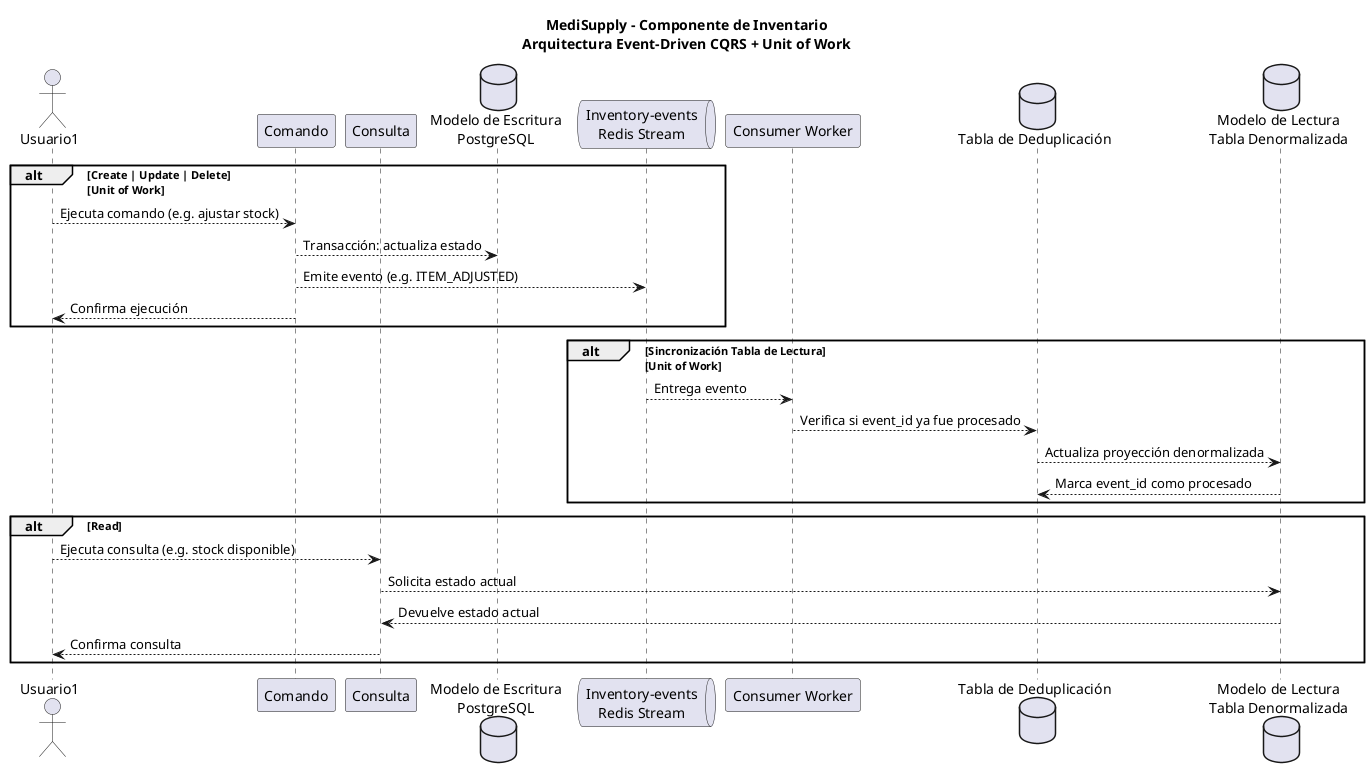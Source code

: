 @startuml flujo_procesamiento_eventos
title MediSupply - Componente de Inventario\nArquitectura Event-Driven CQRS + Unit of Work

actor Usuario1

participant "Comando" as Command
participant "Consulta" as Query
database "Modelo de Escritura\nPostgreSQL" as WriteDB
queue " Inventory-events \nRedis Stream" as Redis
participant "Consumer Worker" as Worker
database "Tabla de Deduplicación" as Dedup
database "Modelo de Lectura\nTabla Denormalizada" as ReadDB

alt Create | Update | Delete]\n[Unit of Work
Usuario1 --> Command : Ejecuta comando (e.g. ajustar stock)
Command  --> WriteDB : Transacción: actualiza estado
Command  --> Redis : Emite evento (e.g. ITEM_ADJUSTED)
Command  --> Usuario1 : Confirma ejecución
end

alt Sincronización Tabla de Lectura]\n[Unit of Work
Redis  --> Worker : Entrega evento
Worker --> Dedup : Verifica si event_id ya fue procesado
Dedup  --> ReadDB : Actualiza proyección denormalizada 
ReadDB --> Dedup : Marca event_id como procesado
end

alt Read
Usuario1 --> Query : Ejecuta consulta (e.g. stock disponible)
Query    --> ReadDB : Solicita estado actual
ReadDB   --> Query : Devuelve estado actual
Query    --> Usuario1 : Confirma consulta
end

@enduml